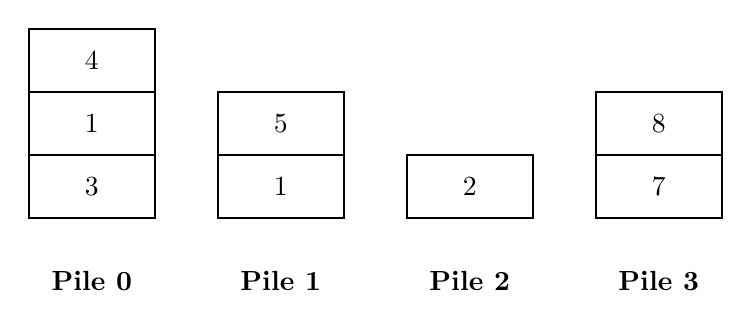 \begin{tikzpicture}[scale=0.8]

\draw[thick] (-1,0) rectangle ++(2,1);
\node at (0,0.5) {$3$};

\draw[thick] (-1,1) rectangle ++(2,1);
\node at (0,1.5) {$1$};

\draw[thick] (-1,2) rectangle ++(2,1);
\node at (0,2.5) {$4$};


\node at (0,-1) {\bf Pile 0};

\begin{scope}[xshift=3cm]

\draw[thick] (-1,0) rectangle ++(2,1);
\node at (0,0.5) {$1$};

\draw[thick] (-1,1) rectangle ++(2,1);
\node at (0,1.5) {$5$};

\node at (0,-1) {\bf Pile 1};
\end{scope}

\begin{scope}[xshift=6cm]
\draw[thick] (-1,0) rectangle ++(2,1);
\node at (0,0.5) {$2$};

\node at (0,-1) {\bf Pile 2};
\end{scope}


\begin{scope}[xshift=9cm]
\draw[thick] (-1,0) rectangle ++(2,1);
\node at (0,0.5) {$7$};

\draw[thick] (-1,1) rectangle ++(2,1);
\node at (0,1.5) {$8$};

\node at (0,-1) {\bf Pile 3};
\end{scope}

\end{tikzpicture}
